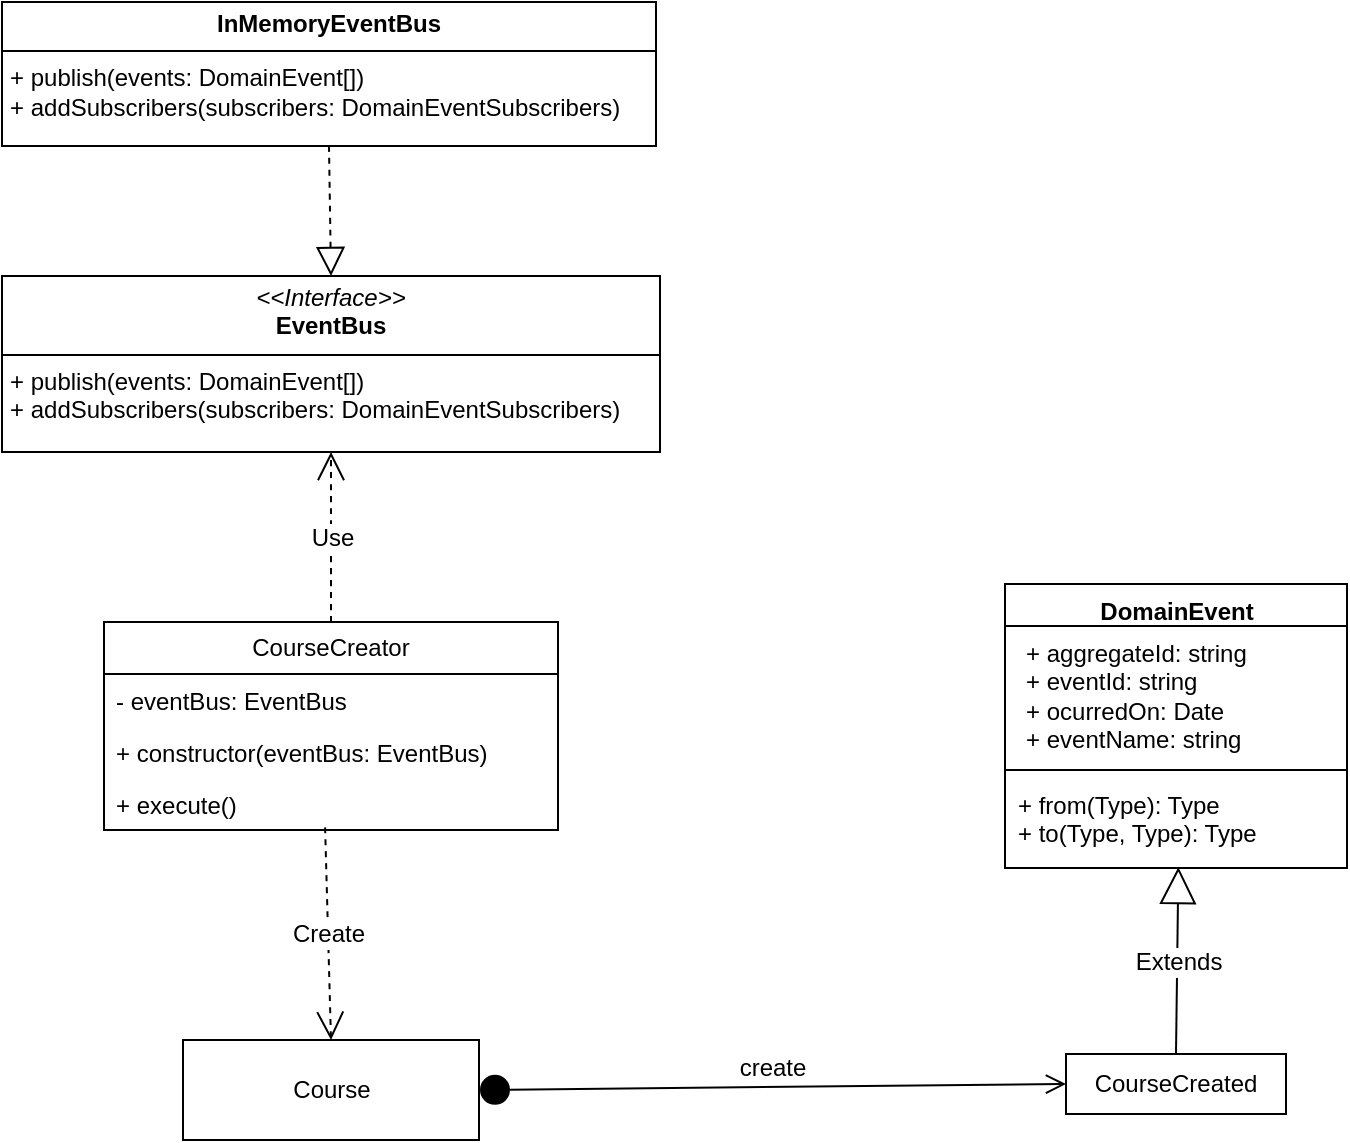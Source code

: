 <mxfile version="24.6.4" type="github">
  <diagram name="Page-1" id="PpiAXuhMJfuU2TDgkUnG">
    <mxGraphModel dx="2664" dy="1764" grid="0" gridSize="10" guides="1" tooltips="1" connect="1" arrows="1" fold="1" page="0" pageScale="1" pageWidth="850" pageHeight="1100" math="0" shadow="0">
      <root>
        <mxCell id="0" />
        <mxCell id="1" parent="0" />
        <mxCell id="zb47WEXeL8YfLTE8eIld-2" value="&lt;b&gt;DomainEvent&lt;/b&gt;" style="swimlane;fontStyle=1;align=center;verticalAlign=top;childLayout=stackLayout;horizontal=1;startSize=21;horizontalStack=0;resizeParent=1;resizeParentMax=0;resizeLast=0;collapsible=1;marginBottom=0;whiteSpace=wrap;html=1;" vertex="1" parent="1">
          <mxGeometry x="592.5" y="574" width="171" height="142" as="geometry">
            <mxRectangle x="-103" y="373" width="95" height="26" as="alternateBounds" />
          </mxGeometry>
        </mxCell>
        <mxCell id="zb47WEXeL8YfLTE8eIld-3" value="&lt;p style=&quot;margin: 0px 0px 0px 4px;&quot;&gt;+ aggregateId: string&lt;br&gt;+ eventId: string&lt;/p&gt;&lt;p style=&quot;margin: 0px 0px 0px 4px;&quot;&gt;+ ocurredOn: Date&lt;/p&gt;&lt;p style=&quot;margin: 0px 0px 0px 4px;&quot;&gt;+ eventName: string&lt;/p&gt;" style="text;strokeColor=none;fillColor=none;align=left;verticalAlign=top;spacingLeft=4;spacingRight=4;overflow=hidden;rotatable=0;points=[[0,0.5],[1,0.5]];portConstraint=eastwest;whiteSpace=wrap;html=1;" vertex="1" parent="zb47WEXeL8YfLTE8eIld-2">
          <mxGeometry y="21" width="171" height="68" as="geometry" />
        </mxCell>
        <mxCell id="zb47WEXeL8YfLTE8eIld-4" value="" style="line;strokeWidth=1;fillColor=none;align=left;verticalAlign=middle;spacingTop=-1;spacingLeft=3;spacingRight=3;rotatable=0;labelPosition=right;points=[];portConstraint=eastwest;strokeColor=inherit;" vertex="1" parent="zb47WEXeL8YfLTE8eIld-2">
          <mxGeometry y="89" width="171" height="8" as="geometry" />
        </mxCell>
        <mxCell id="zb47WEXeL8YfLTE8eIld-5" value="+ from(Type): Type&lt;br&gt;+ to(Type, Type): Type" style="text;strokeColor=none;fillColor=none;align=left;verticalAlign=top;spacingLeft=4;spacingRight=4;overflow=hidden;rotatable=0;points=[[0,0.5],[1,0.5]];portConstraint=eastwest;whiteSpace=wrap;html=1;" vertex="1" parent="zb47WEXeL8YfLTE8eIld-2">
          <mxGeometry y="97" width="171" height="45" as="geometry" />
        </mxCell>
        <mxCell id="zb47WEXeL8YfLTE8eIld-6" value="CourseCreated" style="html=1;whiteSpace=wrap;" vertex="1" parent="1">
          <mxGeometry x="623" y="809" width="110" height="30" as="geometry" />
        </mxCell>
        <mxCell id="zb47WEXeL8YfLTE8eIld-16" value="&lt;p style=&quot;margin:0px;margin-top:4px;text-align:center;&quot;&gt;&lt;i&gt;&amp;lt;&amp;lt;Interface&amp;gt;&amp;gt;&lt;/i&gt;&lt;br&gt;&lt;b&gt;EventBus&lt;/b&gt;&lt;/p&gt;&lt;hr size=&quot;1&quot; style=&quot;border-style:solid;&quot;&gt;&lt;p style=&quot;margin:0px;margin-left:4px;&quot;&gt;+ publish(events: DomainEvent[])&lt;br&gt;+ addSubscribers(subscribers: DomainEventSubscribers)&lt;/p&gt;&lt;p style=&quot;margin:0px;margin-left:4px;&quot;&gt;&lt;br&gt;&lt;/p&gt;" style="verticalAlign=top;align=left;overflow=fill;html=1;whiteSpace=wrap;" vertex="1" parent="1">
          <mxGeometry x="91" y="420" width="329" height="88" as="geometry" />
        </mxCell>
        <mxCell id="zb47WEXeL8YfLTE8eIld-17" value="Use" style="endArrow=open;endSize=12;dashed=1;html=1;rounded=0;fontSize=12;curved=1;exitX=0.5;exitY=0;exitDx=0;exitDy=0;entryX=0.5;entryY=1;entryDx=0;entryDy=0;" edge="1" parent="1" source="zb47WEXeL8YfLTE8eIld-31" target="zb47WEXeL8YfLTE8eIld-16">
          <mxGeometry width="160" relative="1" as="geometry">
            <mxPoint x="256.5" y="634" as="sourcePoint" />
            <mxPoint x="230" y="518" as="targetPoint" />
          </mxGeometry>
        </mxCell>
        <mxCell id="zb47WEXeL8YfLTE8eIld-22" value="&lt;p style=&quot;margin:0px;margin-top:4px;text-align:center;&quot;&gt;&lt;b&gt;InMemoryEventBus&lt;/b&gt;&lt;/p&gt;&lt;hr size=&quot;1&quot; style=&quot;border-style:solid;&quot;&gt;&lt;p style=&quot;margin: 0px 0px 0px 4px;&quot;&gt;+ publish(events: DomainEvent[])&lt;br&gt;+ addSubscribers(subscribers: DomainEventSubscribers)&lt;/p&gt;" style="verticalAlign=top;align=left;overflow=fill;html=1;whiteSpace=wrap;" vertex="1" parent="1">
          <mxGeometry x="91" y="283" width="327" height="72" as="geometry" />
        </mxCell>
        <mxCell id="zb47WEXeL8YfLTE8eIld-23" value="" style="endArrow=block;dashed=1;endFill=0;endSize=12;html=1;rounded=0;fontSize=12;curved=1;exitX=0.5;exitY=1;exitDx=0;exitDy=0;entryX=0.5;entryY=0;entryDx=0;entryDy=0;" edge="1" parent="1" source="zb47WEXeL8YfLTE8eIld-22" target="zb47WEXeL8YfLTE8eIld-16">
          <mxGeometry width="160" relative="1" as="geometry">
            <mxPoint x="255" y="371" as="sourcePoint" />
            <mxPoint x="220" y="489" as="targetPoint" />
          </mxGeometry>
        </mxCell>
        <mxCell id="zb47WEXeL8YfLTE8eIld-24" value="Extends" style="endArrow=block;endSize=16;endFill=0;html=1;rounded=0;fontSize=12;curved=1;exitX=0.5;exitY=0;exitDx=0;exitDy=0;entryX=0.507;entryY=0.99;entryDx=0;entryDy=0;entryPerimeter=0;" edge="1" parent="1" source="zb47WEXeL8YfLTE8eIld-6" target="zb47WEXeL8YfLTE8eIld-5">
          <mxGeometry width="160" relative="1" as="geometry">
            <mxPoint x="57" y="971" as="sourcePoint" />
            <mxPoint x="62" y="914" as="targetPoint" />
          </mxGeometry>
        </mxCell>
        <mxCell id="zb47WEXeL8YfLTE8eIld-26" value="Course" style="html=1;whiteSpace=wrap;" vertex="1" parent="1">
          <mxGeometry x="181.5" y="802" width="148" height="50" as="geometry" />
        </mxCell>
        <mxCell id="zb47WEXeL8YfLTE8eIld-27" value="Create" style="endArrow=open;endSize=12;dashed=1;html=1;rounded=0;fontSize=12;curved=1;exitX=0.487;exitY=0.949;exitDx=0;exitDy=0;entryX=0.5;entryY=0;entryDx=0;entryDy=0;exitPerimeter=0;" edge="1" parent="1" source="zb47WEXeL8YfLTE8eIld-34" target="zb47WEXeL8YfLTE8eIld-26">
          <mxGeometry width="160" relative="1" as="geometry">
            <mxPoint x="256.5" y="704" as="sourcePoint" />
            <mxPoint x="257" y="788" as="targetPoint" />
          </mxGeometry>
        </mxCell>
        <mxCell id="zb47WEXeL8YfLTE8eIld-31" value="CourseCreator" style="swimlane;fontStyle=0;childLayout=stackLayout;horizontal=1;startSize=26;fillColor=none;horizontalStack=0;resizeParent=1;resizeParentMax=0;resizeLast=0;collapsible=1;marginBottom=0;whiteSpace=wrap;html=1;" vertex="1" parent="1">
          <mxGeometry x="142" y="593" width="227" height="104" as="geometry" />
        </mxCell>
        <mxCell id="zb47WEXeL8YfLTE8eIld-32" value="- eventBus: EventBus" style="text;strokeColor=none;fillColor=none;align=left;verticalAlign=top;spacingLeft=4;spacingRight=4;overflow=hidden;rotatable=0;points=[[0,0.5],[1,0.5]];portConstraint=eastwest;whiteSpace=wrap;html=1;" vertex="1" parent="zb47WEXeL8YfLTE8eIld-31">
          <mxGeometry y="26" width="227" height="26" as="geometry" />
        </mxCell>
        <mxCell id="zb47WEXeL8YfLTE8eIld-33" value="+ constructor(eventBus: EventBus)" style="text;strokeColor=none;fillColor=none;align=left;verticalAlign=top;spacingLeft=4;spacingRight=4;overflow=hidden;rotatable=0;points=[[0,0.5],[1,0.5]];portConstraint=eastwest;whiteSpace=wrap;html=1;" vertex="1" parent="zb47WEXeL8YfLTE8eIld-31">
          <mxGeometry y="52" width="227" height="26" as="geometry" />
        </mxCell>
        <mxCell id="zb47WEXeL8YfLTE8eIld-34" value="+ execute()" style="text;strokeColor=none;fillColor=none;align=left;verticalAlign=top;spacingLeft=4;spacingRight=4;overflow=hidden;rotatable=0;points=[[0,0.5],[1,0.5]];portConstraint=eastwest;whiteSpace=wrap;html=1;" vertex="1" parent="zb47WEXeL8YfLTE8eIld-31">
          <mxGeometry y="78" width="227" height="26" as="geometry" />
        </mxCell>
        <mxCell id="zb47WEXeL8YfLTE8eIld-44" value="create" style="html=1;verticalAlign=bottom;startArrow=circle;startFill=1;endArrow=open;startSize=6;endSize=8;curved=0;rounded=0;fontSize=12;entryX=0;entryY=0.5;entryDx=0;entryDy=0;exitX=1;exitY=0.5;exitDx=0;exitDy=0;" edge="1" parent="1" source="zb47WEXeL8YfLTE8eIld-26" target="zb47WEXeL8YfLTE8eIld-6">
          <mxGeometry width="80" relative="1" as="geometry">
            <mxPoint x="406" y="840" as="sourcePoint" />
            <mxPoint x="486" y="840" as="targetPoint" />
          </mxGeometry>
        </mxCell>
      </root>
    </mxGraphModel>
  </diagram>
</mxfile>

